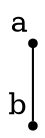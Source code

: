 // TODO how to make a graph with shape=point and labels?
// - http://www.graphviz.org/content/external-labels
// - http://stackoverflow.com/questions/23018684/annotation-outside-a-node-in-dot
// - http://www.graphviz.org/content/how-use-xlp-attribute-positioning-external-labels-xlabel
// - http://stackoverflow.com/questions/30689533/graphviz-graph-positioning-xlabels
graph {
    node [shape=point];
    1 [xlabel="a"]
    2 [xlabel="b"]
    1 -- 2;
}
